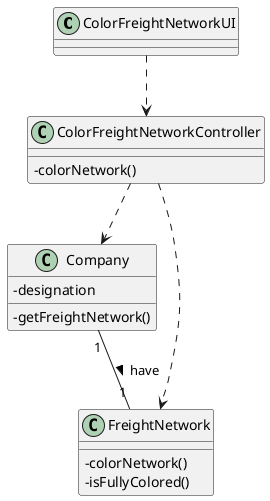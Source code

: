@startuml
'https://plantuml.com/class-diagram

skinparam classAttributeIconSize 0



class ColorFreightNetworkUI {}

class ColorFreightNetworkController {
-colorNetwork()
}

class Company {
-designation
-getFreightNetwork()
}

class FreightNetwork {
-colorNetwork()
-isFullyColored()
}



ColorFreightNetworkUI ..> ColorFreightNetworkController

ColorFreightNetworkController ..> Company
ColorFreightNetworkController ..> FreightNetwork

Company "1"--"1" FreightNetwork: have >


@enduml